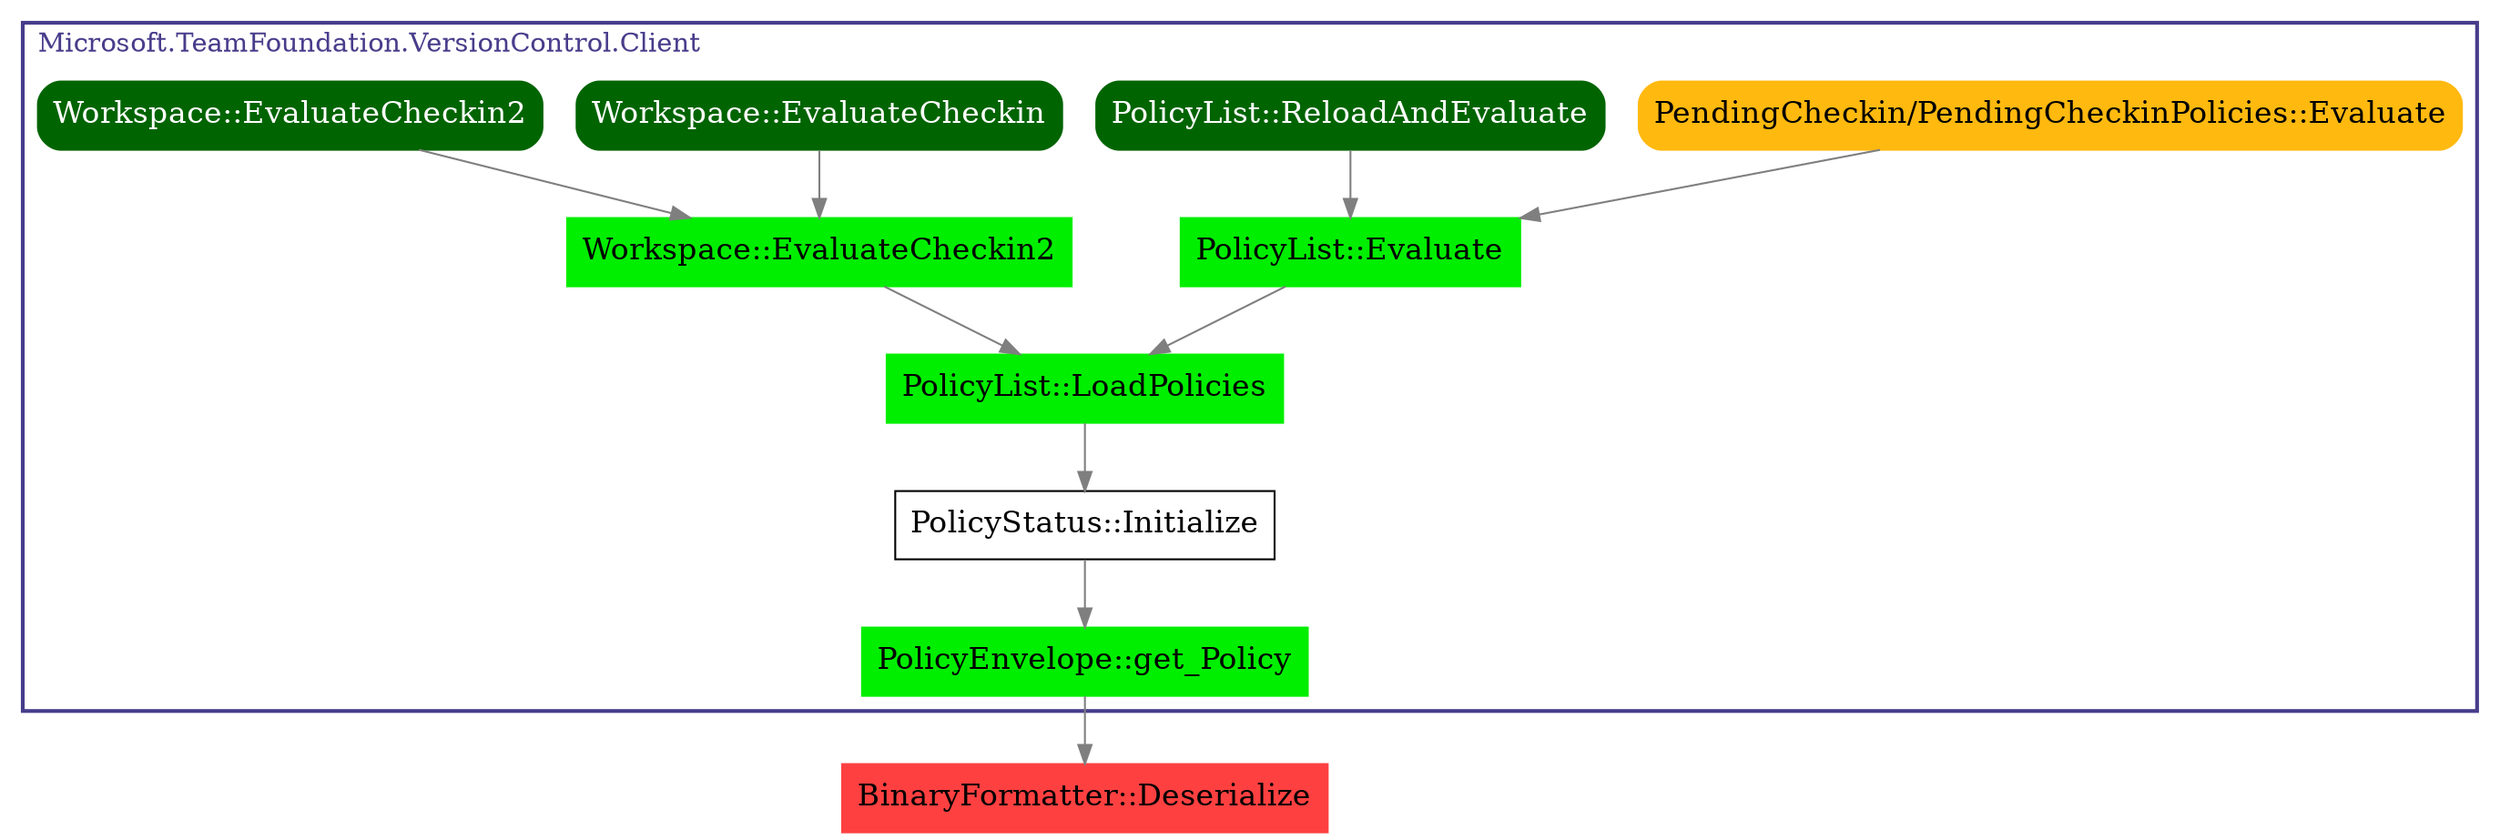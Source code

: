 digraph G {
node [fontsize = 16];
0 [label="BinaryFormatter::Deserialize", shape="box", style="filled", fillcolor="brown1", color="brown1"];
subgraph cluster_0 {
label="Microsoft.TeamFoundation.VersionControl.Client";
color=darkslateblue;
fontcolor=darkslateblue;
penwidth=2;
labeljust=l;
1 [label="PolicyEnvelope::get_Policy", shape="box", style="filled", fillcolor="green2", color="green2"];
2 [label="PolicyStatus::Initialize", shape="box"];
3 [label="PolicyList::LoadPolicies", shape="box", style="filled", fillcolor="green2", color="green2"];
4 [label="PolicyList::Evaluate", shape="box", style="filled", fillcolor="green2", color="green2"];
5 [label="Workspace::EvaluateCheckin2", shape="box", style="filled", fillcolor="green2", color="green2"];
6 [label="PendingCheckin/PendingCheckinPolicies::Evaluate", shape="box", style="filled, rounded", fillcolor="darkgoldenrod1", color="darkgoldenrod1"];
7 [label="PolicyList::ReloadAndEvaluate", shape="box", style="filled, rounded", fillcolor="darkgreen", color="darkgreen", fontcolor="white"];
8 [label="Workspace::EvaluateCheckin", shape="box", style="filled, rounded", fillcolor="darkgreen", color="darkgreen", fontcolor="white"];
9 [label="Workspace::EvaluateCheckin2", shape="box", style="filled, rounded", fillcolor="darkgreen", color="darkgreen", fontcolor="white"];
}
1 -> 0 [color="gray50"];
2 -> 1 [color="gray50"];
3 -> 2 [color="gray50"];
4 -> 3 [color="gray50"];
5 -> 3 [color="gray50"];
6 -> 4 [color="gray50"];
7 -> 4 [color="gray50"];
8 -> 5 [color="gray50"];
9 -> 5 [color="gray50"];
}

